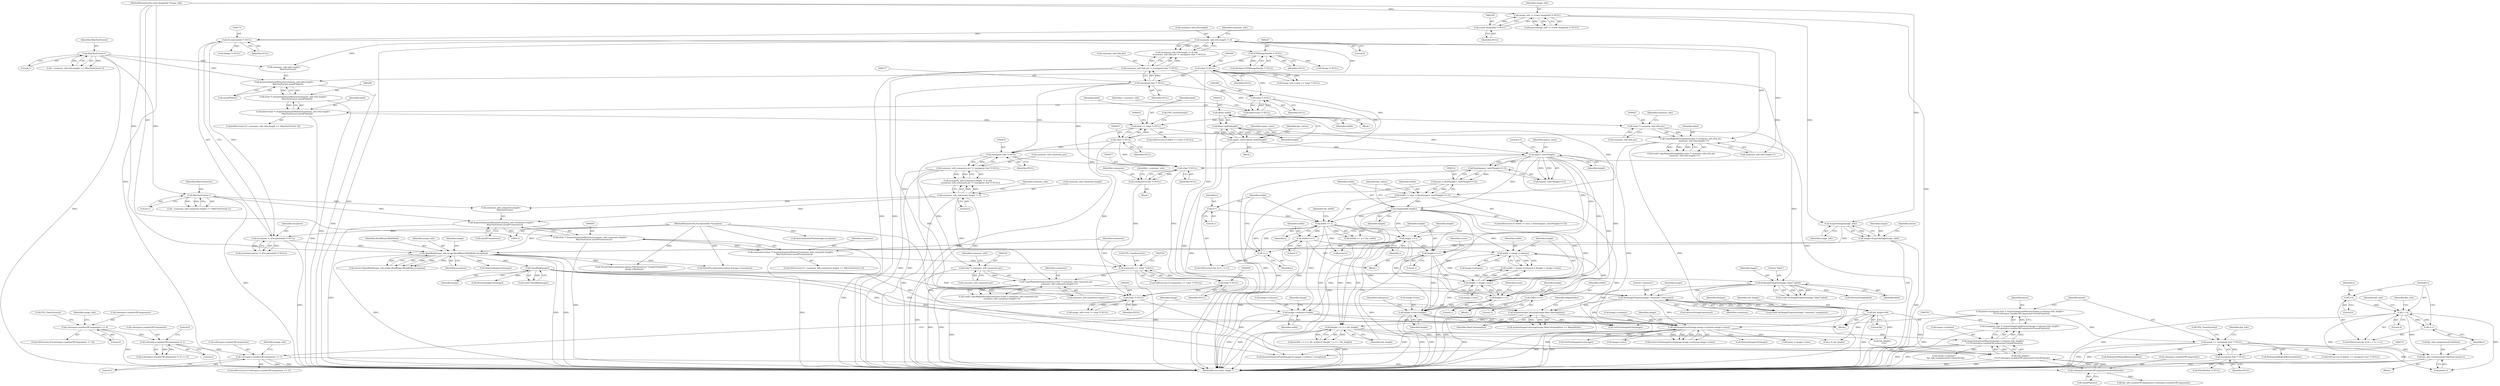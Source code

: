 digraph "0_ImageMagick_f6e9d0d9955e85bdd7540b251cd50d598dacc5e6_19@array" {
"1000810" [label="(Call,fpx_info.components[i].theData=pixels+i)"];
"1000720" [label="(Call,pixels == (unsigned char *) NULL)"];
"1000700" [label="(Call,pixels=(unsigned char *) AcquireQuantumMemory(image->columns,(tile_height+\n    1UL)*colorspace.numberOfComponents*sizeof(*pixels)))"];
"1000702" [label="(Call,(unsigned char *) AcquireQuantumMemory(image->columns,(tile_height+\n    1UL)*colorspace.numberOfComponents*sizeof(*pixels)))"];
"1000704" [label="(Call,AcquireQuantumMemory(image->columns,(tile_height+\n    1UL)*colorspace.numberOfComponents*sizeof(*pixels)))"];
"1000678" [label="(Call,SetImageExtent(image,image->columns,image->rows))"];
"1000535" [label="(Call,SetImageProperty(image,\"comment\",comments))"];
"1000209" [label="(Call,CloseBlob(image))"];
"1000189" [label="(Call,OpenBlob(image_info,image,ReadBinaryBlobMode,exception))"];
"1000185" [label="(Call,AcquireImage(image_info))"];
"1000145" [label="(Call,image_info != (const ImageInfo *) NULL)"];
"1000113" [label="(MethodParameterIn,const ImageInfo *image_info)"];
"1000147" [label="(Call,(const ImageInfo *) NULL)"];
"1000183" [label="(Call,image=AcquireImage(image_info))"];
"1000172" [label="(Call,exception != (ExceptionInfo *) NULL)"];
"1000114" [label="(MethodParameterIn,ExceptionInfo *exception)"];
"1000174" [label="(Call,(ExceptionInfo *) NULL)"];
"1000442" [label="(Call,SetImageProperty(image,\"label\",label))"];
"1000424" [label="(Call,CopyMagickString(label,(char *) summary_info.title.ptr,\n          summary_info.title.length+1))"];
"1000412" [label="(Call,label == (char *) NULL)"];
"1000396" [label="(Call,label=(char *) AcquireQuantumMemory(summary_info.title.length+\n            MaxTextExtent,sizeof(*label)))"];
"1000398" [label="(Call,(char *) AcquireQuantumMemory(summary_info.title.length+\n            MaxTextExtent,sizeof(*label)))"];
"1000400" [label="(Call,AcquireQuantumMemory(summary_info.title.length+\n            MaxTextExtent,sizeof(*label)))"];
"1000363" [label="(Call,summary_info.title.length != 0)"];
"1000393" [label="(Call,MaxTextExtent-1)"];
"1000381" [label="(Call,label=(char *) NULL)"];
"1000383" [label="(Call,(char *) NULL)"];
"1000303" [label="(Call,(char *) NULL)"];
"1000246" [label="(Call,(FPXImageHandle *) NULL)"];
"1000376" [label="(Call,(unsigned char *) NULL)"];
"1000414" [label="(Call,(char *) NULL)"];
"1000426" [label="(Call,(char *) summary_info.title.ptr)"];
"1000370" [label="(Call,summary_info.title.ptr != (unsigned char *) NULL)"];
"1000517" [label="(Call,CopyMagickString(comments,(char *) summary_info.comments.ptr,\n          summary_info.comments.length+1))"];
"1000505" [label="(Call,comments == (char *) NULL)"];
"1000474" [label="(Call,comments=(char *) NULL)"];
"1000476" [label="(Call,(char *) NULL)"];
"1000469" [label="(Call,(unsigned char *) NULL)"];
"1000489" [label="(Call,comments=(char *) AcquireQuantumMemory(summary_info.comments.length+\n            MaxTextExtent,sizeof(*comments)))"];
"1000491" [label="(Call,(char *) AcquireQuantumMemory(summary_info.comments.length+\n            MaxTextExtent,sizeof(*comments)))"];
"1000493" [label="(Call,AcquireQuantumMemory(summary_info.comments.length+\n            MaxTextExtent,sizeof(*comments)))"];
"1000456" [label="(Call,summary_info.comments.length != 0)"];
"1000486" [label="(Call,MaxTextExtent-1)"];
"1000507" [label="(Call,(char *) NULL)"];
"1000519" [label="(Call,(char *) summary_info.comments.ptr)"];
"1000463" [label="(Call,summary_info.comments.ptr != (unsigned char *) NULL)"];
"1000652" [label="(Call,AcquireImageColormap(image,MaxColormapSize))"];
"1000620" [label="(Call,image->columns=width)"];
"1000578" [label="(Call,width>>=1)"];
"1000552" [label="(Call,width >> i)"];
"1000329" [label="(Call,width != (size_t) floor((aspect_ratio*height)+0.5))"];
"1000311" [label="(Call,(float) width)"];
"1000331" [label="(Call,(size_t) floor((aspect_ratio*height)+0.5))"];
"1000333" [label="(Call,floor((aspect_ratio*height)+0.5))"];
"1000335" [label="(Call,aspect_ratio*height)"];
"1000308" [label="(Call,aspect_ratio=(float) width/height)"];
"1000310" [label="(Call,(float) width/height)"];
"1000339" [label="(Call,Swap(width,height))"];
"1000547" [label="(Call,i++)"];
"1000557" [label="(Call,height >> i)"];
"1000544" [label="(Call,i=1)"];
"1000596" [label="(Call,width > image->columns)"];
"1000607" [label="(Call,width>>=1)"];
"1000625" [label="(Call,image->rows=height)"];
"1000601" [label="(Call,height > image->rows)"];
"1000610" [label="(Call,height>>=1)"];
"1000581" [label="(Call,height>>=1)"];
"1000708" [label="(Call,(tile_height+\n    1UL)*colorspace.numberOfComponents*sizeof(*pixels))"];
"1000556" [label="(Call,(height >> i) < tile_height)"];
"1000241" [label="(Call,tile_height=64)"];
"1000712" [label="(Call,colorspace.numberOfComponents*sizeof(*pixels))"];
"1000644" [label="(Call,colorspace.numberOfComponents == 1)"];
"1000632" [label="(Call,colorspace.numberOfComponents % 2)"];
"1000288" [label="(Call,colorspace.numberOfComponents == 0)"];
"1000722" [label="(Call,(unsigned char *) NULL)"];
"1000591" [label="(Call,(char *) NULL)"];
"1000745" [label="(Call,i < 4)"];
"1000748" [label="(Call,i++)"];
"1000742" [label="(Call,i=0)"];
"1000422" [label="(Call,(void) CopyMagickString(label,(char *) summary_info.title.ptr,\n          summary_info.title.length+1))"];
"1000700" [label="(Call,pixels=(unsigned char *) AcquireQuantumMemory(image->columns,(tile_height+\n    1UL)*colorspace.numberOfComponents*sizeof(*pixels)))"];
"1000490" [label="(Identifier,comments)"];
"1000433" [label="(Call,summary_info.title.length+1)"];
"1000171" [label="(Call,assert(exception != (ExceptionInfo *) NULL))"];
"1000193" [label="(Identifier,exception)"];
"1000577" [label="(Block,)"];
"1000491" [label="(Call,(char *) AcquireQuantumMemory(summary_info.comments.length+\n            MaxTextExtent,sizeof(*comments)))"];
"1000387" [label="(Call,~summary_info.title.length >= (MaxTextExtent-1))"];
"1000621" [label="(Call,image->columns)"];
"1000401" [label="(Call,summary_info.title.length+\n            MaxTextExtent)"];
"1000287" [label="(ControlStructure,if (colorspace.numberOfComponents == 0))"];
"1000726" [label="(Call,FPX_ClearSystem())"];
"1000184" [label="(Identifier,image)"];
"1000400" [label="(Call,AcquireQuantumMemory(summary_info.title.length+\n            MaxTextExtent,sizeof(*label)))"];
"1000518" [label="(Identifier,comments)"];
"1000330" [label="(Identifier,width)"];
"1000799" [label="(Call,image->columns*\n      fpx_info.components[i].columnStride)"];
"1000440" [label="(Call,(void) SetImageProperty(image,\"label\",label))"];
"1000606" [label="(Block,)"];
"1000550" [label="(Call,((width >> i) < tile_width) || ((height >> i) < tile_height))"];
"1000634" [label="(Identifier,colorspace)"];
"1000479" [label="(ControlStructure,if (~summary_info.comments.length >= (MaxTextExtent-1)))"];
"1000448" [label="(Call,DestroyString(label))"];
"1000537" [label="(Literal,\"comment\")"];
"1000541" [label="(Call,DestroyString(comments))"];
"1000210" [label="(Identifier,image)"];
"1000624" [label="(Identifier,width)"];
"1000551" [label="(Call,(width >> i) < tile_width)"];
"1000243" [label="(Literal,64)"];
"1000242" [label="(Identifier,tile_height)"];
"1000272" [label="(Call,ThrowFileException(exception,FileOpenError,\"UnableToOpenFile\",\n        image->filename))"];
"1000747" [label="(Literal,4)"];
"1000186" [label="(Identifier,image_info)"];
"1000674" [label="(Call,GetFirstImageInList(image))"];
"1000507" [label="(Call,(char *) NULL)"];
"1000335" [label="(Call,aspect_ratio*height)"];
"1000336" [label="(Identifier,aspect_ratio)"];
"1000390" [label="(Identifier,~summary_info)"];
"1000608" [label="(Identifier,width)"];
"1000188" [label="(Identifier,status)"];
"1000645" [label="(Call,colorspace.numberOfComponents)"];
"1000742" [label="(Call,i=0)"];
"1000187" [label="(Call,status=OpenBlob(image_info,image,ReadBinaryBlobMode,exception))"];
"1000341" [label="(Identifier,height)"];
"1000636" [label="(Literal,2)"];
"1000338" [label="(Literal,0.5)"];
"1000183" [label="(Call,image=AcquireImage(image_info))"];
"1000611" [label="(Identifier,height)"];
"1000328" [label="(ControlStructure,if (width != (size_t) floor((aspect_ratio*height)+0.5)))"];
"1000301" [label="(Identifier,image_info)"];
"1000486" [label="(Call,MaxTextExtent-1)"];
"1000601" [label="(Call,height > image->rows)"];
"1000517" [label="(Call,CopyMagickString(comments,(char *) summary_info.comments.ptr,\n          summary_info.comments.length+1))"];
"1000545" [label="(Identifier,i)"];
"1000538" [label="(Identifier,comments)"];
"1000475" [label="(Identifier,comments)"];
"1000736" [label="(Identifier,fpx_info)"];
"1000471" [label="(Identifier,NULL)"];
"1000314" [label="(Identifier,height)"];
"1000172" [label="(Call,exception != (ExceptionInfo *) NULL)"];
"1000722" [label="(Call,(unsigned char *) NULL)"];
"1000556" [label="(Call,(height >> i) < tile_height)"];
"1000382" [label="(Identifier,label)"];
"1000244" [label="(Call,flashpix=(FPXImageHandle *) NULL)"];
"1000281" [label="(Call,DestroyImageList(image))"];
"1000413" [label="(Identifier,label)"];
"1000603" [label="(Call,image->rows)"];
"1000743" [label="(Identifier,i)"];
"1000174" [label="(Call,(ExceptionInfo *) NULL)"];
"1001037" [label="(Call,RelinquishMagickMemory(pixels))"];
"1000248" [label="(Identifier,NULL)"];
"1000204" [label="(Call,(Image *) NULL)"];
"1000629" [label="(Identifier,height)"];
"1000288" [label="(Call,colorspace.numberOfComponents == 0)"];
"1000955" [label="(Call,y % tile_height)"];
"1000596" [label="(Call,width > image->columns)"];
"1000678" [label="(Call,SetImageExtent(image,image->columns,image->rows))"];
"1000176" [label="(Identifier,NULL)"];
"1000478" [label="(Identifier,NULL)"];
"1000362" [label="(Call,(summary_info.title.length != 0) &&\n        (summary_info.title.ptr != (unsigned char *) NULL))"];
"1000147" [label="(Call,(const ImageInfo *) NULL)"];
"1000708" [label="(Call,(tile_height+\n    1UL)*colorspace.numberOfComponents*sizeof(*pixels))"];
"1000146" [label="(Identifier,image_info)"];
"1000536" [label="(Identifier,image)"];
"1000933" [label="(Call,QueueAuthenticPixels(image,0,y,image->columns,1,exception))"];
"1000716" [label="(Call,sizeof(*pixels))"];
"1000744" [label="(Literal,0)"];
"1000643" [label="(ControlStructure,if (colorspace.numberOfComponents == 1))"];
"1000414" [label="(Call,(char *) NULL)"];
"1000306" [label="(Block,)"];
"1000691" [label="(Call,InheritException(exception,&image->exception))"];
"1000810" [label="(Call,fpx_info.components[i].theData=pixels+i)"];
"1000676" [label="(Call,status=SetImageExtent(image,image->columns,image->rows))"];
"1000555" [label="(Identifier,tile_width)"];
"1000609" [label="(Literal,1)"];
"1000474" [label="(Call,comments=(char *) NULL)"];
"1000543" [label="(ControlStructure,for (i=1; ; i++))"];
"1000408" [label="(Call,sizeof(*label))"];
"1000552" [label="(Call,width >> i)"];
"1000241" [label="(Call,tile_height=64)"];
"1000311" [label="(Call,(float) width)"];
"1000712" [label="(Call,colorspace.numberOfComponents*sizeof(*pixels))"];
"1000597" [label="(Identifier,width)"];
"1000548" [label="(Identifier,i)"];
"1000633" [label="(Call,colorspace.numberOfComponents)"];
"1000745" [label="(Call,i < 4)"];
"1000292" [label="(Literal,0)"];
"1000529" [label="(Identifier,summary_info)"];
"1000578" [label="(Call,width>>=1)"];
"1000544" [label="(Call,i=1)"];
"1000713" [label="(Call,colorspace.numberOfComponents)"];
"1000626" [label="(Call,image->rows)"];
"1000704" [label="(Call,AcquireQuantumMemory(image->columns,(tile_height+\n    1UL)*colorspace.numberOfComponents*sizeof(*pixels)))"];
"1000535" [label="(Call,SetImageProperty(image,\"comment\",comments))"];
"1000284" [label="(Call,(Image *) NULL)"];
"1000464" [label="(Call,summary_info.comments.ptr)"];
"1000610" [label="(Call,height>>=1)"];
"1000371" [label="(Call,summary_info.title.ptr)"];
"1000115" [label="(Block,)"];
"1000724" [label="(Identifier,NULL)"];
"1000526" [label="(Call,summary_info.comments.length+1)"];
"1000521" [label="(Call,summary_info.comments.ptr)"];
"1000331" [label="(Call,(size_t) floor((aspect_ratio*height)+0.5))"];
"1000654" [label="(Identifier,MaxColormapSize)"];
"1000337" [label="(Identifier,height)"];
"1000546" [label="(Literal,1)"];
"1000581" [label="(Call,height>>=1)"];
"1000416" [label="(Identifier,NULL)"];
"1000637" [label="(Literal,0)"];
"1000173" [label="(Identifier,exception)"];
"1001194" [label="(Call,SyncAuthenticPixels(image,exception))"];
"1000719" [label="(ControlStructure,if (pixels == (unsigned char *) NULL))"];
"1000680" [label="(Call,image->columns)"];
"1000376" [label="(Call,(unsigned char *) NULL)"];
"1000720" [label="(Call,pixels == (unsigned char *) NULL)"];
"1000299" [label="(Call,image_info->view == (char *) NULL)"];
"1000511" [label="(Call,FPX_ClearSystem())"];
"1000648" [label="(Literal,1)"];
"1000113" [label="(MethodParameterIn,const ImageInfo *image_info)"];
"1000428" [label="(Call,summary_info.title.ptr)"];
"1000945" [label="(Call,(PixelPacket *) NULL)"];
"1000748" [label="(Call,i++)"];
"1000385" [label="(Identifier,NULL)"];
"1000386" [label="(ControlStructure,if (~summary_info.title.length >= (MaxTextExtent-1)))"];
"1000505" [label="(Call,comments == (char *) NULL)"];
"1000515" [label="(Call,(void) CopyMagickString(comments,(char *) summary_info.comments.ptr,\n          summary_info.comments.length+1))"];
"1000558" [label="(Identifier,height)"];
"1000425" [label="(Identifier,label)"];
"1000559" [label="(Identifier,i)"];
"1000334" [label="(Call,(aspect_ratio*height)+0.5)"];
"1000309" [label="(Identifier,aspect_ratio)"];
"1000144" [label="(Call,assert(image_info != (const ImageInfo *) NULL))"];
"1000489" [label="(Call,comments=(char *) AcquireQuantumMemory(summary_info.comments.length+\n            MaxTextExtent,sizeof(*comments)))"];
"1000488" [label="(Literal,1)"];
"1000587" [label="(Call,image_info->size != (char *) NULL)"];
"1000436" [label="(Identifier,summary_info)"];
"1000472" [label="(Block,)"];
"1000476" [label="(Call,(char *) NULL)"];
"1000554" [label="(Identifier,i)"];
"1000580" [label="(Literal,1)"];
"1000316" [label="(Identifier,fpx_status)"];
"1000305" [label="(Identifier,NULL)"];
"1000289" [label="(Call,colorspace.numberOfComponents)"];
"1000826" [label="(Identifier,fpx_info)"];
"1000339" [label="(Call,Swap(width,height))"];
"1000504" [label="(ControlStructure,if (comments == (char *) NULL))"];
"1000394" [label="(Identifier,MaxTextExtent)"];
"1000303" [label="(Call,(char *) NULL)"];
"1000466" [label="(Identifier,summary_info)"];
"1000741" [label="(ControlStructure,for (i=0; i < 4; i++))"];
"1000443" [label="(Identifier,image)"];
"1000294" [label="(Call,FPX_ClearSystem())"];
"1000750" [label="(Block,)"];
"1000734" [label="(Call,fpx_info.numberOfComponents=colorspace.numberOfComponents)"];
"1000370" [label="(Call,summary_info.title.ptr != (unsigned char *) NULL)"];
"1000383" [label="(Call,(char *) NULL)"];
"1000698" [label="(Call,DestroyImageList(image))"];
"1000364" [label="(Call,summary_info.title.length)"];
"1000373" [label="(Identifier,summary_info)"];
"1000412" [label="(Call,label == (char *) NULL)"];
"1000509" [label="(Identifier,NULL)"];
"1000627" [label="(Identifier,image)"];
"1000340" [label="(Identifier,width)"];
"1000192" [label="(Identifier,ReadBinaryBlobMode)"];
"1000607" [label="(Call,width>>=1)"];
"1000818" [label="(Call,pixels+i)"];
"1000705" [label="(Call,image->columns)"];
"1000480" [label="(Call,~summary_info.comments.length >= (MaxTextExtent-1))"];
"1000595" [label="(Call,(width > image->columns) || (height > image->rows))"];
"1000557" [label="(Call,height >> i)"];
"1000424" [label="(Call,CopyMagickString(label,(char *) summary_info.title.ptr,\n          summary_info.title.length+1))"];
"1000343" [label="(Identifier,fpx_status)"];
"1000553" [label="(Identifier,width)"];
"1000245" [label="(Identifier,flashpix)"];
"1000533" [label="(Call,(void) SetImageProperty(image,\"comment\",comments))"];
"1000579" [label="(Identifier,width)"];
"1001219" [label="(Call,RelinquishMagickMemory(pixels))"];
"1000493" [label="(Call,AcquireQuantumMemory(summary_info.comments.length+\n            MaxTextExtent,sizeof(*comments)))"];
"1000444" [label="(Literal,\"label\")"];
"1000363" [label="(Call,summary_info.title.length != 0)"];
"1000583" [label="(Literal,1)"];
"1000457" [label="(Call,summary_info.comments.length)"];
"1000397" [label="(Identifier,label)"];
"1000562" [label="(Call,scene=i)"];
"1000469" [label="(Call,(unsigned char *) NULL)"];
"1000923" [label="(Call,(ssize_t) image->rows)"];
"1000582" [label="(Identifier,height)"];
"1000598" [label="(Call,image->columns)"];
"1000398" [label="(Call,(char *) AcquireQuantumMemory(summary_info.title.length+\n            MaxTextExtent,sizeof(*label)))"];
"1000632" [label="(Call,colorspace.numberOfComponents % 2)"];
"1000702" [label="(Call,(unsigned char *) AcquireQuantumMemory(image->columns,(tile_height+\n    1UL)*colorspace.numberOfComponents*sizeof(*pixels)))"];
"1000593" [label="(Identifier,NULL)"];
"1000612" [label="(Literal,1)"];
"1000209" [label="(Call,CloseBlob(image))"];
"1000246" [label="(Call,(FPXImageHandle *) NULL)"];
"1000445" [label="(Identifier,label)"];
"1000145" [label="(Call,image_info != (const ImageInfo *) NULL)"];
"1000381" [label="(Call,label=(char *) NULL)"];
"1000455" [label="(Call,(summary_info.comments.length != 0) &&\n        (summary_info.comments.ptr != (unsigned char *) NULL))"];
"1000369" [label="(Literal,0)"];
"1000207" [label="(Call,(void) CloseBlob(image))"];
"1000456" [label="(Call,summary_info.comments.length != 0)"];
"1000185" [label="(Call,AcquireImage(image_info))"];
"1000651" [label="(Call,AcquireImageColormap(image,MaxColormapSize) == MagickFalse)"];
"1000631" [label="(Call,(colorspace.numberOfComponents % 2) == 0)"];
"1000614" [label="(Identifier,scene)"];
"1000308" [label="(Call,aspect_ratio=(float) width/height)"];
"1000149" [label="(Identifier,NULL)"];
"1000591" [label="(Call,(char *) NULL)"];
"1000201" [label="(Call,DestroyImageList(image))"];
"1000602" [label="(Identifier,height)"];
"1000652" [label="(Call,AcquireImageColormap(image,MaxColormapSize))"];
"1000483" [label="(Identifier,~summary_info)"];
"1000494" [label="(Call,summary_info.comments.length+\n            MaxTextExtent)"];
"1000462" [label="(Literal,0)"];
"1000519" [label="(Call,(char *) summary_info.comments.ptr)"];
"1000664" [label="(Identifier,image_info)"];
"1000329" [label="(Call,width != (size_t) floor((aspect_ratio*height)+0.5))"];
"1000644" [label="(Call,colorspace.numberOfComponents == 1)"];
"1000442" [label="(Call,SetImageProperty(image,\"label\",label))"];
"1000620" [label="(Call,image->columns=width)"];
"1000189" [label="(Call,OpenBlob(image_info,image,ReadBinaryBlobMode,exception))"];
"1000396" [label="(Call,label=(char *) AcquireQuantumMemory(summary_info.title.length+\n            MaxTextExtent,sizeof(*label)))"];
"1000393" [label="(Call,MaxTextExtent-1)"];
"1000506" [label="(Identifier,comments)"];
"1001229" [label="(MethodReturn,static Image *)"];
"1000114" [label="(MethodParameterIn,ExceptionInfo *exception)"];
"1000395" [label="(Literal,1)"];
"1000190" [label="(Identifier,image_info)"];
"1000313" [label="(Identifier,width)"];
"1000655" [label="(Identifier,MagickFalse)"];
"1000746" [label="(Identifier,i)"];
"1000418" [label="(Call,FPX_ClearSystem())"];
"1000463" [label="(Call,summary_info.comments.ptr != (unsigned char *) NULL)"];
"1000310" [label="(Call,(float) width/height)"];
"1000721" [label="(Identifier,pixels)"];
"1000191" [label="(Identifier,image)"];
"1000560" [label="(Identifier,tile_height)"];
"1000709" [label="(Call,tile_height+\n    1UL)"];
"1000379" [label="(Block,)"];
"1000378" [label="(Identifier,NULL)"];
"1000756" [label="(Identifier,fpx_info)"];
"1001227" [label="(Call,GetFirstImageInList(image))"];
"1000547" [label="(Call,i++)"];
"1000426" [label="(Call,(char *) summary_info.title.ptr)"];
"1000749" [label="(Identifier,i)"];
"1000501" [label="(Call,sizeof(*comments))"];
"1000333" [label="(Call,floor((aspect_ratio*height)+0.5))"];
"1000585" [label="(Identifier,scene)"];
"1000701" [label="(Identifier,pixels)"];
"1000625" [label="(Call,image->rows=height)"];
"1000683" [label="(Call,image->rows)"];
"1000679" [label="(Identifier,image)"];
"1000487" [label="(Identifier,MaxTextExtent)"];
"1000653" [label="(Identifier,image)"];
"1000811" [label="(Call,fpx_info.components[i].theData)"];
"1000411" [label="(ControlStructure,if (label == (char *) NULL))"];
"1000810" -> "1000750"  [label="AST: "];
"1000810" -> "1000818"  [label="CFG: "];
"1000811" -> "1000810"  [label="AST: "];
"1000818" -> "1000810"  [label="AST: "];
"1000749" -> "1000810"  [label="CFG: "];
"1000810" -> "1001229"  [label="DDG: "];
"1000810" -> "1001229"  [label="DDG: "];
"1000720" -> "1000810"  [label="DDG: "];
"1000745" -> "1000810"  [label="DDG: "];
"1000720" -> "1000719"  [label="AST: "];
"1000720" -> "1000722"  [label="CFG: "];
"1000721" -> "1000720"  [label="AST: "];
"1000722" -> "1000720"  [label="AST: "];
"1000726" -> "1000720"  [label="CFG: "];
"1000736" -> "1000720"  [label="CFG: "];
"1000720" -> "1001229"  [label="DDG: "];
"1000720" -> "1001229"  [label="DDG: "];
"1000700" -> "1000720"  [label="DDG: "];
"1000722" -> "1000720"  [label="DDG: "];
"1000720" -> "1000818"  [label="DDG: "];
"1000720" -> "1001037"  [label="DDG: "];
"1000720" -> "1001219"  [label="DDG: "];
"1000700" -> "1000115"  [label="AST: "];
"1000700" -> "1000702"  [label="CFG: "];
"1000701" -> "1000700"  [label="AST: "];
"1000702" -> "1000700"  [label="AST: "];
"1000721" -> "1000700"  [label="CFG: "];
"1000700" -> "1001229"  [label="DDG: "];
"1000702" -> "1000700"  [label="DDG: "];
"1000702" -> "1000704"  [label="CFG: "];
"1000703" -> "1000702"  [label="AST: "];
"1000704" -> "1000702"  [label="AST: "];
"1000702" -> "1001229"  [label="DDG: "];
"1000704" -> "1000702"  [label="DDG: "];
"1000704" -> "1000702"  [label="DDG: "];
"1000704" -> "1000708"  [label="CFG: "];
"1000705" -> "1000704"  [label="AST: "];
"1000708" -> "1000704"  [label="AST: "];
"1000704" -> "1001229"  [label="DDG: "];
"1000704" -> "1001229"  [label="DDG: "];
"1000678" -> "1000704"  [label="DDG: "];
"1000708" -> "1000704"  [label="DDG: "];
"1000708" -> "1000704"  [label="DDG: "];
"1000704" -> "1000799"  [label="DDG: "];
"1000704" -> "1000933"  [label="DDG: "];
"1000678" -> "1000676"  [label="AST: "];
"1000678" -> "1000683"  [label="CFG: "];
"1000679" -> "1000678"  [label="AST: "];
"1000680" -> "1000678"  [label="AST: "];
"1000683" -> "1000678"  [label="AST: "];
"1000676" -> "1000678"  [label="CFG: "];
"1000678" -> "1001229"  [label="DDG: "];
"1000678" -> "1001229"  [label="DDG: "];
"1000678" -> "1000676"  [label="DDG: "];
"1000678" -> "1000676"  [label="DDG: "];
"1000678" -> "1000676"  [label="DDG: "];
"1000535" -> "1000678"  [label="DDG: "];
"1000652" -> "1000678"  [label="DDG: "];
"1000209" -> "1000678"  [label="DDG: "];
"1000442" -> "1000678"  [label="DDG: "];
"1000620" -> "1000678"  [label="DDG: "];
"1000625" -> "1000678"  [label="DDG: "];
"1000678" -> "1000698"  [label="DDG: "];
"1000678" -> "1000923"  [label="DDG: "];
"1000678" -> "1000933"  [label="DDG: "];
"1000678" -> "1001227"  [label="DDG: "];
"1000535" -> "1000533"  [label="AST: "];
"1000535" -> "1000538"  [label="CFG: "];
"1000536" -> "1000535"  [label="AST: "];
"1000537" -> "1000535"  [label="AST: "];
"1000538" -> "1000535"  [label="AST: "];
"1000533" -> "1000535"  [label="CFG: "];
"1000535" -> "1000533"  [label="DDG: "];
"1000535" -> "1000533"  [label="DDG: "];
"1000535" -> "1000533"  [label="DDG: "];
"1000209" -> "1000535"  [label="DDG: "];
"1000442" -> "1000535"  [label="DDG: "];
"1000517" -> "1000535"  [label="DDG: "];
"1000535" -> "1000541"  [label="DDG: "];
"1000535" -> "1000652"  [label="DDG: "];
"1000535" -> "1000674"  [label="DDG: "];
"1000209" -> "1000207"  [label="AST: "];
"1000209" -> "1000210"  [label="CFG: "];
"1000210" -> "1000209"  [label="AST: "];
"1000207" -> "1000209"  [label="CFG: "];
"1000209" -> "1000207"  [label="DDG: "];
"1000189" -> "1000209"  [label="DDG: "];
"1000209" -> "1000281"  [label="DDG: "];
"1000209" -> "1000442"  [label="DDG: "];
"1000209" -> "1000652"  [label="DDG: "];
"1000209" -> "1000674"  [label="DDG: "];
"1000189" -> "1000187"  [label="AST: "];
"1000189" -> "1000193"  [label="CFG: "];
"1000190" -> "1000189"  [label="AST: "];
"1000191" -> "1000189"  [label="AST: "];
"1000192" -> "1000189"  [label="AST: "];
"1000193" -> "1000189"  [label="AST: "];
"1000187" -> "1000189"  [label="CFG: "];
"1000189" -> "1001229"  [label="DDG: "];
"1000189" -> "1001229"  [label="DDG: "];
"1000189" -> "1001229"  [label="DDG: "];
"1000189" -> "1000187"  [label="DDG: "];
"1000189" -> "1000187"  [label="DDG: "];
"1000189" -> "1000187"  [label="DDG: "];
"1000189" -> "1000187"  [label="DDG: "];
"1000185" -> "1000189"  [label="DDG: "];
"1000113" -> "1000189"  [label="DDG: "];
"1000183" -> "1000189"  [label="DDG: "];
"1000172" -> "1000189"  [label="DDG: "];
"1000114" -> "1000189"  [label="DDG: "];
"1000189" -> "1000201"  [label="DDG: "];
"1000189" -> "1000272"  [label="DDG: "];
"1000189" -> "1000691"  [label="DDG: "];
"1000189" -> "1000933"  [label="DDG: "];
"1000185" -> "1000183"  [label="AST: "];
"1000185" -> "1000186"  [label="CFG: "];
"1000186" -> "1000185"  [label="AST: "];
"1000183" -> "1000185"  [label="CFG: "];
"1000185" -> "1000183"  [label="DDG: "];
"1000145" -> "1000185"  [label="DDG: "];
"1000113" -> "1000185"  [label="DDG: "];
"1000145" -> "1000144"  [label="AST: "];
"1000145" -> "1000147"  [label="CFG: "];
"1000146" -> "1000145"  [label="AST: "];
"1000147" -> "1000145"  [label="AST: "];
"1000144" -> "1000145"  [label="CFG: "];
"1000145" -> "1001229"  [label="DDG: "];
"1000145" -> "1000144"  [label="DDG: "];
"1000145" -> "1000144"  [label="DDG: "];
"1000113" -> "1000145"  [label="DDG: "];
"1000147" -> "1000145"  [label="DDG: "];
"1000113" -> "1000112"  [label="AST: "];
"1000113" -> "1001229"  [label="DDG: "];
"1000147" -> "1000149"  [label="CFG: "];
"1000148" -> "1000147"  [label="AST: "];
"1000149" -> "1000147"  [label="AST: "];
"1000147" -> "1000174"  [label="DDG: "];
"1000183" -> "1000115"  [label="AST: "];
"1000184" -> "1000183"  [label="AST: "];
"1000188" -> "1000183"  [label="CFG: "];
"1000183" -> "1001229"  [label="DDG: "];
"1000172" -> "1000171"  [label="AST: "];
"1000172" -> "1000174"  [label="CFG: "];
"1000173" -> "1000172"  [label="AST: "];
"1000174" -> "1000172"  [label="AST: "];
"1000171" -> "1000172"  [label="CFG: "];
"1000172" -> "1001229"  [label="DDG: "];
"1000172" -> "1000171"  [label="DDG: "];
"1000172" -> "1000171"  [label="DDG: "];
"1000114" -> "1000172"  [label="DDG: "];
"1000174" -> "1000172"  [label="DDG: "];
"1000114" -> "1000112"  [label="AST: "];
"1000114" -> "1001229"  [label="DDG: "];
"1000114" -> "1000272"  [label="DDG: "];
"1000114" -> "1000691"  [label="DDG: "];
"1000114" -> "1000933"  [label="DDG: "];
"1000114" -> "1001194"  [label="DDG: "];
"1000174" -> "1000176"  [label="CFG: "];
"1000175" -> "1000174"  [label="AST: "];
"1000176" -> "1000174"  [label="AST: "];
"1000174" -> "1000204"  [label="DDG: "];
"1000174" -> "1000246"  [label="DDG: "];
"1000442" -> "1000440"  [label="AST: "];
"1000442" -> "1000445"  [label="CFG: "];
"1000443" -> "1000442"  [label="AST: "];
"1000444" -> "1000442"  [label="AST: "];
"1000445" -> "1000442"  [label="AST: "];
"1000440" -> "1000442"  [label="CFG: "];
"1000442" -> "1000440"  [label="DDG: "];
"1000442" -> "1000440"  [label="DDG: "];
"1000442" -> "1000440"  [label="DDG: "];
"1000424" -> "1000442"  [label="DDG: "];
"1000442" -> "1000448"  [label="DDG: "];
"1000442" -> "1000652"  [label="DDG: "];
"1000442" -> "1000674"  [label="DDG: "];
"1000424" -> "1000422"  [label="AST: "];
"1000424" -> "1000433"  [label="CFG: "];
"1000425" -> "1000424"  [label="AST: "];
"1000426" -> "1000424"  [label="AST: "];
"1000433" -> "1000424"  [label="AST: "];
"1000422" -> "1000424"  [label="CFG: "];
"1000424" -> "1001229"  [label="DDG: "];
"1000424" -> "1001229"  [label="DDG: "];
"1000424" -> "1000422"  [label="DDG: "];
"1000424" -> "1000422"  [label="DDG: "];
"1000424" -> "1000422"  [label="DDG: "];
"1000412" -> "1000424"  [label="DDG: "];
"1000426" -> "1000424"  [label="DDG: "];
"1000363" -> "1000424"  [label="DDG: "];
"1000412" -> "1000411"  [label="AST: "];
"1000412" -> "1000414"  [label="CFG: "];
"1000413" -> "1000412"  [label="AST: "];
"1000414" -> "1000412"  [label="AST: "];
"1000418" -> "1000412"  [label="CFG: "];
"1000423" -> "1000412"  [label="CFG: "];
"1000412" -> "1001229"  [label="DDG: "];
"1000396" -> "1000412"  [label="DDG: "];
"1000381" -> "1000412"  [label="DDG: "];
"1000414" -> "1000412"  [label="DDG: "];
"1000396" -> "1000386"  [label="AST: "];
"1000396" -> "1000398"  [label="CFG: "];
"1000397" -> "1000396"  [label="AST: "];
"1000398" -> "1000396"  [label="AST: "];
"1000413" -> "1000396"  [label="CFG: "];
"1000396" -> "1001229"  [label="DDG: "];
"1000398" -> "1000396"  [label="DDG: "];
"1000398" -> "1000400"  [label="CFG: "];
"1000399" -> "1000398"  [label="AST: "];
"1000400" -> "1000398"  [label="AST: "];
"1000398" -> "1001229"  [label="DDG: "];
"1000400" -> "1000398"  [label="DDG: "];
"1000400" -> "1000408"  [label="CFG: "];
"1000401" -> "1000400"  [label="AST: "];
"1000408" -> "1000400"  [label="AST: "];
"1000400" -> "1001229"  [label="DDG: "];
"1000363" -> "1000400"  [label="DDG: "];
"1000393" -> "1000400"  [label="DDG: "];
"1000363" -> "1000362"  [label="AST: "];
"1000363" -> "1000369"  [label="CFG: "];
"1000364" -> "1000363"  [label="AST: "];
"1000369" -> "1000363"  [label="AST: "];
"1000373" -> "1000363"  [label="CFG: "];
"1000362" -> "1000363"  [label="CFG: "];
"1000363" -> "1001229"  [label="DDG: "];
"1000363" -> "1000362"  [label="DDG: "];
"1000363" -> "1000362"  [label="DDG: "];
"1000363" -> "1000401"  [label="DDG: "];
"1000363" -> "1000433"  [label="DDG: "];
"1000393" -> "1000387"  [label="AST: "];
"1000393" -> "1000395"  [label="CFG: "];
"1000394" -> "1000393"  [label="AST: "];
"1000395" -> "1000393"  [label="AST: "];
"1000387" -> "1000393"  [label="CFG: "];
"1000393" -> "1001229"  [label="DDG: "];
"1000393" -> "1000387"  [label="DDG: "];
"1000393" -> "1000387"  [label="DDG: "];
"1000393" -> "1000401"  [label="DDG: "];
"1000393" -> "1000486"  [label="DDG: "];
"1000381" -> "1000379"  [label="AST: "];
"1000381" -> "1000383"  [label="CFG: "];
"1000382" -> "1000381"  [label="AST: "];
"1000383" -> "1000381"  [label="AST: "];
"1000390" -> "1000381"  [label="CFG: "];
"1000383" -> "1000381"  [label="DDG: "];
"1000383" -> "1000385"  [label="CFG: "];
"1000384" -> "1000383"  [label="AST: "];
"1000385" -> "1000383"  [label="AST: "];
"1000303" -> "1000383"  [label="DDG: "];
"1000376" -> "1000383"  [label="DDG: "];
"1000383" -> "1000414"  [label="DDG: "];
"1000303" -> "1000299"  [label="AST: "];
"1000303" -> "1000305"  [label="CFG: "];
"1000304" -> "1000303"  [label="AST: "];
"1000305" -> "1000303"  [label="AST: "];
"1000299" -> "1000303"  [label="CFG: "];
"1000303" -> "1000299"  [label="DDG: "];
"1000246" -> "1000303"  [label="DDG: "];
"1000303" -> "1000376"  [label="DDG: "];
"1000303" -> "1000469"  [label="DDG: "];
"1000303" -> "1000476"  [label="DDG: "];
"1000303" -> "1000591"  [label="DDG: "];
"1000246" -> "1000244"  [label="AST: "];
"1000246" -> "1000248"  [label="CFG: "];
"1000247" -> "1000246"  [label="AST: "];
"1000248" -> "1000246"  [label="AST: "];
"1000244" -> "1000246"  [label="CFG: "];
"1000246" -> "1000244"  [label="DDG: "];
"1000246" -> "1000284"  [label="DDG: "];
"1000376" -> "1000370"  [label="AST: "];
"1000376" -> "1000378"  [label="CFG: "];
"1000377" -> "1000376"  [label="AST: "];
"1000378" -> "1000376"  [label="AST: "];
"1000370" -> "1000376"  [label="CFG: "];
"1000376" -> "1000370"  [label="DDG: "];
"1000376" -> "1000469"  [label="DDG: "];
"1000376" -> "1000476"  [label="DDG: "];
"1000376" -> "1000591"  [label="DDG: "];
"1000414" -> "1000416"  [label="CFG: "];
"1000415" -> "1000414"  [label="AST: "];
"1000416" -> "1000414"  [label="AST: "];
"1000414" -> "1000469"  [label="DDG: "];
"1000414" -> "1000476"  [label="DDG: "];
"1000414" -> "1000591"  [label="DDG: "];
"1000426" -> "1000428"  [label="CFG: "];
"1000427" -> "1000426"  [label="AST: "];
"1000428" -> "1000426"  [label="AST: "];
"1000436" -> "1000426"  [label="CFG: "];
"1000426" -> "1001229"  [label="DDG: "];
"1000370" -> "1000426"  [label="DDG: "];
"1000370" -> "1000362"  [label="AST: "];
"1000371" -> "1000370"  [label="AST: "];
"1000362" -> "1000370"  [label="CFG: "];
"1000370" -> "1001229"  [label="DDG: "];
"1000370" -> "1001229"  [label="DDG: "];
"1000370" -> "1000362"  [label="DDG: "];
"1000370" -> "1000362"  [label="DDG: "];
"1000517" -> "1000515"  [label="AST: "];
"1000517" -> "1000526"  [label="CFG: "];
"1000518" -> "1000517"  [label="AST: "];
"1000519" -> "1000517"  [label="AST: "];
"1000526" -> "1000517"  [label="AST: "];
"1000515" -> "1000517"  [label="CFG: "];
"1000517" -> "1001229"  [label="DDG: "];
"1000517" -> "1001229"  [label="DDG: "];
"1000517" -> "1000515"  [label="DDG: "];
"1000517" -> "1000515"  [label="DDG: "];
"1000517" -> "1000515"  [label="DDG: "];
"1000505" -> "1000517"  [label="DDG: "];
"1000519" -> "1000517"  [label="DDG: "];
"1000456" -> "1000517"  [label="DDG: "];
"1000505" -> "1000504"  [label="AST: "];
"1000505" -> "1000507"  [label="CFG: "];
"1000506" -> "1000505"  [label="AST: "];
"1000507" -> "1000505"  [label="AST: "];
"1000511" -> "1000505"  [label="CFG: "];
"1000516" -> "1000505"  [label="CFG: "];
"1000505" -> "1001229"  [label="DDG: "];
"1000474" -> "1000505"  [label="DDG: "];
"1000489" -> "1000505"  [label="DDG: "];
"1000507" -> "1000505"  [label="DDG: "];
"1000474" -> "1000472"  [label="AST: "];
"1000474" -> "1000476"  [label="CFG: "];
"1000475" -> "1000474"  [label="AST: "];
"1000476" -> "1000474"  [label="AST: "];
"1000483" -> "1000474"  [label="CFG: "];
"1000476" -> "1000474"  [label="DDG: "];
"1000476" -> "1000478"  [label="CFG: "];
"1000477" -> "1000476"  [label="AST: "];
"1000478" -> "1000476"  [label="AST: "];
"1000469" -> "1000476"  [label="DDG: "];
"1000476" -> "1000507"  [label="DDG: "];
"1000469" -> "1000463"  [label="AST: "];
"1000469" -> "1000471"  [label="CFG: "];
"1000470" -> "1000469"  [label="AST: "];
"1000471" -> "1000469"  [label="AST: "];
"1000463" -> "1000469"  [label="CFG: "];
"1000469" -> "1000463"  [label="DDG: "];
"1000469" -> "1000591"  [label="DDG: "];
"1000489" -> "1000479"  [label="AST: "];
"1000489" -> "1000491"  [label="CFG: "];
"1000490" -> "1000489"  [label="AST: "];
"1000491" -> "1000489"  [label="AST: "];
"1000506" -> "1000489"  [label="CFG: "];
"1000489" -> "1001229"  [label="DDG: "];
"1000491" -> "1000489"  [label="DDG: "];
"1000491" -> "1000493"  [label="CFG: "];
"1000492" -> "1000491"  [label="AST: "];
"1000493" -> "1000491"  [label="AST: "];
"1000491" -> "1001229"  [label="DDG: "];
"1000493" -> "1000491"  [label="DDG: "];
"1000493" -> "1000501"  [label="CFG: "];
"1000494" -> "1000493"  [label="AST: "];
"1000501" -> "1000493"  [label="AST: "];
"1000493" -> "1001229"  [label="DDG: "];
"1000456" -> "1000493"  [label="DDG: "];
"1000486" -> "1000493"  [label="DDG: "];
"1000456" -> "1000455"  [label="AST: "];
"1000456" -> "1000462"  [label="CFG: "];
"1000457" -> "1000456"  [label="AST: "];
"1000462" -> "1000456"  [label="AST: "];
"1000466" -> "1000456"  [label="CFG: "];
"1000455" -> "1000456"  [label="CFG: "];
"1000456" -> "1001229"  [label="DDG: "];
"1000456" -> "1000455"  [label="DDG: "];
"1000456" -> "1000455"  [label="DDG: "];
"1000456" -> "1000494"  [label="DDG: "];
"1000456" -> "1000526"  [label="DDG: "];
"1000486" -> "1000480"  [label="AST: "];
"1000486" -> "1000488"  [label="CFG: "];
"1000487" -> "1000486"  [label="AST: "];
"1000488" -> "1000486"  [label="AST: "];
"1000480" -> "1000486"  [label="CFG: "];
"1000486" -> "1001229"  [label="DDG: "];
"1000486" -> "1000480"  [label="DDG: "];
"1000486" -> "1000480"  [label="DDG: "];
"1000486" -> "1000494"  [label="DDG: "];
"1000507" -> "1000509"  [label="CFG: "];
"1000508" -> "1000507"  [label="AST: "];
"1000509" -> "1000507"  [label="AST: "];
"1000507" -> "1000591"  [label="DDG: "];
"1000519" -> "1000521"  [label="CFG: "];
"1000520" -> "1000519"  [label="AST: "];
"1000521" -> "1000519"  [label="AST: "];
"1000529" -> "1000519"  [label="CFG: "];
"1000519" -> "1001229"  [label="DDG: "];
"1000463" -> "1000519"  [label="DDG: "];
"1000463" -> "1000455"  [label="AST: "];
"1000464" -> "1000463"  [label="AST: "];
"1000455" -> "1000463"  [label="CFG: "];
"1000463" -> "1001229"  [label="DDG: "];
"1000463" -> "1001229"  [label="DDG: "];
"1000463" -> "1000455"  [label="DDG: "];
"1000463" -> "1000455"  [label="DDG: "];
"1000652" -> "1000651"  [label="AST: "];
"1000652" -> "1000654"  [label="CFG: "];
"1000653" -> "1000652"  [label="AST: "];
"1000654" -> "1000652"  [label="AST: "];
"1000655" -> "1000652"  [label="CFG: "];
"1000652" -> "1001229"  [label="DDG: "];
"1000652" -> "1000651"  [label="DDG: "];
"1000652" -> "1000651"  [label="DDG: "];
"1000652" -> "1000674"  [label="DDG: "];
"1000620" -> "1000115"  [label="AST: "];
"1000620" -> "1000624"  [label="CFG: "];
"1000621" -> "1000620"  [label="AST: "];
"1000624" -> "1000620"  [label="AST: "];
"1000627" -> "1000620"  [label="CFG: "];
"1000620" -> "1001229"  [label="DDG: "];
"1000620" -> "1001229"  [label="DDG: "];
"1000578" -> "1000620"  [label="DDG: "];
"1000552" -> "1000620"  [label="DDG: "];
"1000596" -> "1000620"  [label="DDG: "];
"1000578" -> "1000577"  [label="AST: "];
"1000578" -> "1000580"  [label="CFG: "];
"1000579" -> "1000578"  [label="AST: "];
"1000580" -> "1000578"  [label="AST: "];
"1000582" -> "1000578"  [label="CFG: "];
"1000578" -> "1001229"  [label="DDG: "];
"1000552" -> "1000578"  [label="DDG: "];
"1000578" -> "1000596"  [label="DDG: "];
"1000552" -> "1000551"  [label="AST: "];
"1000552" -> "1000554"  [label="CFG: "];
"1000553" -> "1000552"  [label="AST: "];
"1000554" -> "1000552"  [label="AST: "];
"1000555" -> "1000552"  [label="CFG: "];
"1000552" -> "1000547"  [label="DDG: "];
"1000552" -> "1000551"  [label="DDG: "];
"1000552" -> "1000551"  [label="DDG: "];
"1000329" -> "1000552"  [label="DDG: "];
"1000339" -> "1000552"  [label="DDG: "];
"1000547" -> "1000552"  [label="DDG: "];
"1000544" -> "1000552"  [label="DDG: "];
"1000552" -> "1000557"  [label="DDG: "];
"1000552" -> "1000562"  [label="DDG: "];
"1000552" -> "1000596"  [label="DDG: "];
"1000329" -> "1000328"  [label="AST: "];
"1000329" -> "1000331"  [label="CFG: "];
"1000330" -> "1000329"  [label="AST: "];
"1000331" -> "1000329"  [label="AST: "];
"1000340" -> "1000329"  [label="CFG: "];
"1000343" -> "1000329"  [label="CFG: "];
"1000329" -> "1001229"  [label="DDG: "];
"1000329" -> "1001229"  [label="DDG: "];
"1000311" -> "1000329"  [label="DDG: "];
"1000331" -> "1000329"  [label="DDG: "];
"1000329" -> "1000339"  [label="DDG: "];
"1000311" -> "1000310"  [label="AST: "];
"1000311" -> "1000313"  [label="CFG: "];
"1000312" -> "1000311"  [label="AST: "];
"1000313" -> "1000311"  [label="AST: "];
"1000314" -> "1000311"  [label="CFG: "];
"1000311" -> "1000310"  [label="DDG: "];
"1000331" -> "1000333"  [label="CFG: "];
"1000332" -> "1000331"  [label="AST: "];
"1000333" -> "1000331"  [label="AST: "];
"1000331" -> "1001229"  [label="DDG: "];
"1000333" -> "1000331"  [label="DDG: "];
"1000333" -> "1000334"  [label="CFG: "];
"1000334" -> "1000333"  [label="AST: "];
"1000333" -> "1001229"  [label="DDG: "];
"1000335" -> "1000333"  [label="DDG: "];
"1000335" -> "1000333"  [label="DDG: "];
"1000335" -> "1000334"  [label="AST: "];
"1000335" -> "1000337"  [label="CFG: "];
"1000336" -> "1000335"  [label="AST: "];
"1000337" -> "1000335"  [label="AST: "];
"1000338" -> "1000335"  [label="CFG: "];
"1000335" -> "1001229"  [label="DDG: "];
"1000335" -> "1000334"  [label="DDG: "];
"1000335" -> "1000334"  [label="DDG: "];
"1000308" -> "1000335"  [label="DDG: "];
"1000310" -> "1000335"  [label="DDG: "];
"1000335" -> "1000339"  [label="DDG: "];
"1000335" -> "1000557"  [label="DDG: "];
"1000335" -> "1000581"  [label="DDG: "];
"1000335" -> "1000601"  [label="DDG: "];
"1000335" -> "1000610"  [label="DDG: "];
"1000335" -> "1000625"  [label="DDG: "];
"1000308" -> "1000306"  [label="AST: "];
"1000308" -> "1000310"  [label="CFG: "];
"1000309" -> "1000308"  [label="AST: "];
"1000310" -> "1000308"  [label="AST: "];
"1000316" -> "1000308"  [label="CFG: "];
"1000308" -> "1001229"  [label="DDG: "];
"1000310" -> "1000308"  [label="DDG: "];
"1000310" -> "1000308"  [label="DDG: "];
"1000310" -> "1000314"  [label="CFG: "];
"1000314" -> "1000310"  [label="AST: "];
"1000310" -> "1001229"  [label="DDG: "];
"1000339" -> "1000328"  [label="AST: "];
"1000339" -> "1000341"  [label="CFG: "];
"1000340" -> "1000339"  [label="AST: "];
"1000341" -> "1000339"  [label="AST: "];
"1000343" -> "1000339"  [label="CFG: "];
"1000339" -> "1001229"  [label="DDG: "];
"1000339" -> "1000557"  [label="DDG: "];
"1000339" -> "1000581"  [label="DDG: "];
"1000339" -> "1000601"  [label="DDG: "];
"1000339" -> "1000610"  [label="DDG: "];
"1000339" -> "1000625"  [label="DDG: "];
"1000547" -> "1000543"  [label="AST: "];
"1000547" -> "1000548"  [label="CFG: "];
"1000548" -> "1000547"  [label="AST: "];
"1000553" -> "1000547"  [label="CFG: "];
"1000557" -> "1000547"  [label="DDG: "];
"1000557" -> "1000556"  [label="AST: "];
"1000557" -> "1000559"  [label="CFG: "];
"1000558" -> "1000557"  [label="AST: "];
"1000559" -> "1000557"  [label="AST: "];
"1000560" -> "1000557"  [label="CFG: "];
"1000557" -> "1000556"  [label="DDG: "];
"1000557" -> "1000556"  [label="DDG: "];
"1000557" -> "1000562"  [label="DDG: "];
"1000557" -> "1000581"  [label="DDG: "];
"1000557" -> "1000601"  [label="DDG: "];
"1000557" -> "1000610"  [label="DDG: "];
"1000557" -> "1000625"  [label="DDG: "];
"1000544" -> "1000543"  [label="AST: "];
"1000544" -> "1000546"  [label="CFG: "];
"1000545" -> "1000544"  [label="AST: "];
"1000546" -> "1000544"  [label="AST: "];
"1000553" -> "1000544"  [label="CFG: "];
"1000596" -> "1000595"  [label="AST: "];
"1000596" -> "1000598"  [label="CFG: "];
"1000597" -> "1000596"  [label="AST: "];
"1000598" -> "1000596"  [label="AST: "];
"1000602" -> "1000596"  [label="CFG: "];
"1000595" -> "1000596"  [label="CFG: "];
"1000596" -> "1000595"  [label="DDG: "];
"1000596" -> "1000595"  [label="DDG: "];
"1000607" -> "1000596"  [label="DDG: "];
"1000596" -> "1000607"  [label="DDG: "];
"1000607" -> "1000606"  [label="AST: "];
"1000607" -> "1000609"  [label="CFG: "];
"1000608" -> "1000607"  [label="AST: "];
"1000609" -> "1000607"  [label="AST: "];
"1000611" -> "1000607"  [label="CFG: "];
"1000607" -> "1001229"  [label="DDG: "];
"1000625" -> "1000115"  [label="AST: "];
"1000625" -> "1000629"  [label="CFG: "];
"1000626" -> "1000625"  [label="AST: "];
"1000629" -> "1000625"  [label="AST: "];
"1000634" -> "1000625"  [label="CFG: "];
"1000625" -> "1001229"  [label="DDG: "];
"1000625" -> "1001229"  [label="DDG: "];
"1000601" -> "1000625"  [label="DDG: "];
"1000610" -> "1000625"  [label="DDG: "];
"1000581" -> "1000625"  [label="DDG: "];
"1000601" -> "1000595"  [label="AST: "];
"1000601" -> "1000603"  [label="CFG: "];
"1000602" -> "1000601"  [label="AST: "];
"1000603" -> "1000601"  [label="AST: "];
"1000595" -> "1000601"  [label="CFG: "];
"1000601" -> "1000595"  [label="DDG: "];
"1000601" -> "1000595"  [label="DDG: "];
"1000610" -> "1000601"  [label="DDG: "];
"1000581" -> "1000601"  [label="DDG: "];
"1000601" -> "1000610"  [label="DDG: "];
"1000610" -> "1000606"  [label="AST: "];
"1000610" -> "1000612"  [label="CFG: "];
"1000611" -> "1000610"  [label="AST: "];
"1000612" -> "1000610"  [label="AST: "];
"1000614" -> "1000610"  [label="CFG: "];
"1000610" -> "1001229"  [label="DDG: "];
"1000581" -> "1000610"  [label="DDG: "];
"1000581" -> "1000577"  [label="AST: "];
"1000581" -> "1000583"  [label="CFG: "];
"1000582" -> "1000581"  [label="AST: "];
"1000583" -> "1000581"  [label="AST: "];
"1000585" -> "1000581"  [label="CFG: "];
"1000581" -> "1001229"  [label="DDG: "];
"1000708" -> "1000712"  [label="CFG: "];
"1000709" -> "1000708"  [label="AST: "];
"1000712" -> "1000708"  [label="AST: "];
"1000708" -> "1001229"  [label="DDG: "];
"1000708" -> "1001229"  [label="DDG: "];
"1000556" -> "1000708"  [label="DDG: "];
"1000241" -> "1000708"  [label="DDG: "];
"1000712" -> "1000708"  [label="DDG: "];
"1000556" -> "1000550"  [label="AST: "];
"1000556" -> "1000560"  [label="CFG: "];
"1000560" -> "1000556"  [label="AST: "];
"1000550" -> "1000556"  [label="CFG: "];
"1000556" -> "1001229"  [label="DDG: "];
"1000556" -> "1001229"  [label="DDG: "];
"1000556" -> "1000550"  [label="DDG: "];
"1000556" -> "1000550"  [label="DDG: "];
"1000241" -> "1000556"  [label="DDG: "];
"1000556" -> "1000709"  [label="DDG: "];
"1000556" -> "1000955"  [label="DDG: "];
"1000241" -> "1000115"  [label="AST: "];
"1000241" -> "1000243"  [label="CFG: "];
"1000242" -> "1000241"  [label="AST: "];
"1000243" -> "1000241"  [label="AST: "];
"1000245" -> "1000241"  [label="CFG: "];
"1000241" -> "1001229"  [label="DDG: "];
"1000241" -> "1000709"  [label="DDG: "];
"1000241" -> "1000955"  [label="DDG: "];
"1000712" -> "1000716"  [label="CFG: "];
"1000713" -> "1000712"  [label="AST: "];
"1000716" -> "1000712"  [label="AST: "];
"1000644" -> "1000712"  [label="DDG: "];
"1000712" -> "1000734"  [label="DDG: "];
"1000644" -> "1000643"  [label="AST: "];
"1000644" -> "1000648"  [label="CFG: "];
"1000645" -> "1000644"  [label="AST: "];
"1000648" -> "1000644"  [label="AST: "];
"1000653" -> "1000644"  [label="CFG: "];
"1000664" -> "1000644"  [label="CFG: "];
"1000644" -> "1001229"  [label="DDG: "];
"1000644" -> "1001229"  [label="DDG: "];
"1000632" -> "1000644"  [label="DDG: "];
"1000632" -> "1000631"  [label="AST: "];
"1000632" -> "1000636"  [label="CFG: "];
"1000633" -> "1000632"  [label="AST: "];
"1000636" -> "1000632"  [label="AST: "];
"1000637" -> "1000632"  [label="CFG: "];
"1000632" -> "1000631"  [label="DDG: "];
"1000632" -> "1000631"  [label="DDG: "];
"1000288" -> "1000632"  [label="DDG: "];
"1000288" -> "1000287"  [label="AST: "];
"1000288" -> "1000292"  [label="CFG: "];
"1000289" -> "1000288"  [label="AST: "];
"1000292" -> "1000288"  [label="AST: "];
"1000294" -> "1000288"  [label="CFG: "];
"1000301" -> "1000288"  [label="CFG: "];
"1000288" -> "1001229"  [label="DDG: "];
"1000722" -> "1000724"  [label="CFG: "];
"1000723" -> "1000722"  [label="AST: "];
"1000724" -> "1000722"  [label="AST: "];
"1000722" -> "1001229"  [label="DDG: "];
"1000591" -> "1000722"  [label="DDG: "];
"1000722" -> "1000945"  [label="DDG: "];
"1000591" -> "1000587"  [label="AST: "];
"1000591" -> "1000593"  [label="CFG: "];
"1000592" -> "1000591"  [label="AST: "];
"1000593" -> "1000591"  [label="AST: "];
"1000587" -> "1000591"  [label="CFG: "];
"1000591" -> "1001229"  [label="DDG: "];
"1000591" -> "1000587"  [label="DDG: "];
"1000745" -> "1000741"  [label="AST: "];
"1000745" -> "1000747"  [label="CFG: "];
"1000746" -> "1000745"  [label="AST: "];
"1000747" -> "1000745"  [label="AST: "];
"1000756" -> "1000745"  [label="CFG: "];
"1000826" -> "1000745"  [label="CFG: "];
"1000745" -> "1001229"  [label="DDG: "];
"1000745" -> "1001229"  [label="DDG: "];
"1000748" -> "1000745"  [label="DDG: "];
"1000742" -> "1000745"  [label="DDG: "];
"1000745" -> "1000748"  [label="DDG: "];
"1000745" -> "1000818"  [label="DDG: "];
"1000748" -> "1000741"  [label="AST: "];
"1000748" -> "1000749"  [label="CFG: "];
"1000749" -> "1000748"  [label="AST: "];
"1000746" -> "1000748"  [label="CFG: "];
"1000742" -> "1000741"  [label="AST: "];
"1000742" -> "1000744"  [label="CFG: "];
"1000743" -> "1000742"  [label="AST: "];
"1000744" -> "1000742"  [label="AST: "];
"1000746" -> "1000742"  [label="CFG: "];
}
